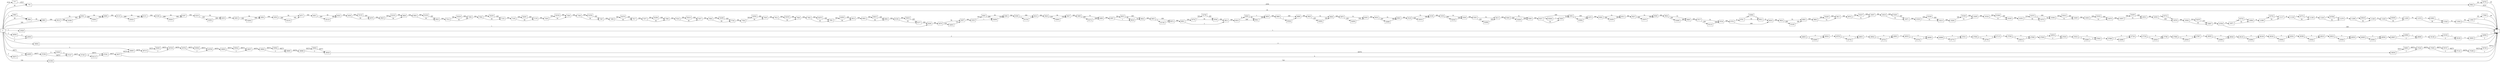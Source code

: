 digraph {
	graph [rankdir=LR]
	node [shape=rectangle]
	777 -> 778 [label=2519]
	778 -> 5982 [label=2559]
	5982 -> 1 [label=2519]
	5982 -> 24702 [label=40]
	5983 -> 5984 [label=1]
	5984 -> 5993 [label=50]
	5993 -> 6016 [label=359]
	6016 -> 6041 [label=50]
	6016 -> 51956 [label=309]
	6041 -> 6089 [label=50]
	6041 -> 52003 [label=309]
	6089 -> 6110 [label=359]
	6110 -> 6131 [label=50]
	6110 -> 52023 [label=309]
	6131 -> 6166 [label=359]
	6166 -> 6187 [label=50]
	6166 -> 52043 [label=309]
	6187 -> 6218 [label=359]
	6218 -> 6239 [label=50]
	6218 -> 52063 [label=309]
	6239 -> 6263 [label=359]
	6263 -> 6284 [label=50]
	6263 -> 52083 [label=309]
	6284 -> 6350 [label=359]
	6350 -> 6371 [label=50]
	6350 -> 52103 [label=309]
	6371 -> 6401 [label=359]
	6401 -> 6422 [label=50]
	6401 -> 52123 [label=309]
	6422 -> 6458 [label=359]
	6458 -> 6479 [label=50]
	6458 -> 52143 [label=309]
	6479 -> 6825 [label=359]
	6825 -> 6846 [label=50]
	6825 -> 52163 [label=309]
	6846 -> 6904 [label=359]
	6904 -> 6925 [label=50]
	6904 -> 52183 [label=309]
	6925 -> 7014 [label=359]
	7014 -> 7056 [label=50]
	7014 -> 52224 [label=309]
	7056 -> 7092 [label=359]
	7092 -> 7122 [label=50]
	7092 -> 52253 [label=309]
	7122 -> 7140 [label=359]
	7140 -> 7179 [label=50]
	7140 -> 52291 [label=309]
	7179 -> 7240 [label=359]
	7240 -> 7284 [label=50]
	7240 -> 52334 [label=309]
	7284 -> 7346 [label=359]
	7346 -> 7367 [label=50]
	7346 -> 52354 [label=309]
	7367 -> 7496 [label=359]
	7496 -> 7517 [label=50]
	7496 -> 52374 [label=309]
	7517 -> 7577 [label=359]
	7577 -> 7598 [label=50]
	7577 -> 52394 [label=309]
	7598 -> 7616 [label=359]
	7616 -> 7637 [label=50]
	7616 -> 52414 [label=309]
	7637 -> 7694 [label=359]
	7694 -> 7739 [label=50]
	7694 -> 52458 [label=309]
	7739 -> 7790 [label=359]
	7790 -> 7835 [label=50]
	7790 -> 52502 [label=309]
	7835 -> 7912 [label=359]
	7912 -> 7946 [label=50]
	7912 -> 52535 [label=309]
	7946 -> 7952 [label=359]
	7952 -> 7991 [label=50]
	7952 -> 52573 [label=309]
	7991 -> 8012 [label=50]
	7991 -> 52593 [label=309]
	8012 -> 8063 [label=359]
	8063 -> 8084 [label=50]
	8063 -> 52613 [label=309]
	8084 -> 8156 [label=359]
	8156 -> 8177 [label=50]
	8156 -> 52633 [label=309]
	8177 -> 8246 [label=359]
	8246 -> 8276 [label=360]
	8276 -> 8297 [label=50]
	8276 -> 52653 [label=310]
	8297 -> 8330 [label=360]
	8330 -> 8363 [label=359]
	8330 -> 52656 [label=1]
	8363 -> 8384 [label=50]
	8363 -> 52656 [label=309]
	8384 -> 8390 [label=360]
	8390 -> 8414 [label=359]
	8390 -> 61152 [label=1]
	8414 -> 8426 [label=360]
	8426 -> 8447 [label=50]
	8426 -> 52693 [label=310]
	8447 -> 8468 [label=360]
	8468 -> 8489 [label=51]
	8468 -> 52713 [label=309]
	8489 -> 8597 [label=360]
	8597 -> 8615 [label=359]
	8597 -> 8618 [label=1]
	8615 -> 8618 [label=50]
	8615 -> 8642 [label=309]
	8618 -> 8642 [label=51]
	8642 -> 8653 [label=360]
	8653 -> 8674 [label=359]
	8653 -> 61192 [label=1]
	8674 -> 8691 [label=360]
	8691 -> 8778 [label=359]
	8691 -> 8812 [label=1]
	8778 -> 8799 [label=50]
	8778 -> 52759 [label=309]
	8799 -> 8812 [label=359]
	8812 -> 8819 [label=360]
	8819 -> 8829 [label=51]
	8819 -> 8841 [label=309]
	8829 -> 8841 [label=50]
	8829 -> 8850 [label=1]
	8841 -> 8850 [label=359]
	8850 -> 8868 [label=360]
	8868 -> 8889 [label=359]
	8868 -> 63624 [label=1]
	8889 -> 8925 [label=360]
	8925 -> 8946 [label=51]
	8925 -> 52800 [label=309]
	8946 -> 8970 [label=360]
	8970 -> 9030 [label=51]
	8970 -> 52859 [label=309]
	9030 -> 9033 [label=360]
	9033 -> 9063 [label=51]
	9033 -> 52888 [label=309]
	9063 -> 9126 [label=360]
	9126 -> 9158 [label=51]
	9126 -> 52919 [label=309]
	9158 -> 9159 [label=360]
	9159 -> 9180 [label=51]
	9159 -> 52939 [label=309]
	9180 -> 9183 [label=360]
	9183 -> 9213 [label=51]
	9183 -> 52968 [label=309]
	9213 -> 9264 [label=360]
	9264 -> 9306 [label=51]
	9264 -> 53009 [label=309]
	9306 -> 9327 [label=360]
	9327 -> 9348 [label=50]
	9327 -> 9354 [label=309]
	9327 -> 63644 [label=1]
	9348 -> 9354 [label=51]
	9354 -> 9375 [label=359]
	9354 -> 63664 [label=1]
	9375 -> 9492 [label=360]
	9492 -> 9513 [label=51]
	9492 -> 53055 [label=309]
	9513 -> 9527 [label=360]
	9527 -> 9548 [label=51]
	9527 -> 53075 [label=309]
	9548 -> 9644 [label=360]
	9644 -> 9665 [label=51]
	9644 -> 53095 [label=309]
	9665 -> 9717 [label=360]
	9717 -> 9738 [label=51]
	9717 -> 53115 [label=309]
	9738 -> 9776 [label=360]
	9776 -> 9791 [label=51]
	9776 -> 9818 [label=309]
	9791 -> 9812 [label=50]
	9791 -> 63684 [label=1]
	9812 -> 9818 [label=51]
	9818 -> 9824 [label=360]
	9824 -> 9854 [label=51]
	9824 -> 53185 [label=309]
	9854 -> 9892 [label=360]
	9892 -> 9913 [label=51]
	9892 -> 53205 [label=309]
	9913 -> 9974 [label=360]
	9974 -> 10007 [label=51]
	9974 -> 53237 [label=309]
	10007 -> 10016 [label=360]
	10016 -> 10071 [label=51]
	10016 -> 53291 [label=309]
	10071 -> 10183 [label=360]
	10183 -> 10213 [label=51]
	10183 -> 53320 [label=309]
	10213 -> 10264 [label=360]
	10264 -> 10285 [label=51]
	10264 -> 53340 [label=309]
	10285 -> 10324 [label=360]
	10324 -> 10345 [label=51]
	10324 -> 53360 [label=309]
	10345 -> 10351 [label=360]
	10351 -> 10372 [label=50]
	10351 -> 53372 [label=310]
	10372 -> 10384 [label=51]
	10384 -> 10405 [label=51]
	10384 -> 53412 [label=309]
	10405 -> 10453 [label=360]
	10453 -> 10474 [label=51]
	10453 -> 53432 [label=309]
	10474 -> 10507 [label=360]
	10507 -> 10531 [label=51]
	10507 -> 53455 [label=309]
	10531 -> 10555 [label=360]
	10555 -> 10576 [label=359]
	10555 -> 63712 [label=1]
	10576 -> 10646 [label=360]
	10646 -> 10667 [label=50]
	10646 -> 53475 [label=310]
	10667 -> 10790 [label=360]
	10790 -> 1 [label=309]
	10790 -> 10871 [label=51]
	10871 -> 10892 [label=50]
	10871 -> 63732 [label=1]
	10892 -> 11096 [label=51]
	11096 -> 11117 [label=50]
	11096 -> 63752 [label=1]
	11117 -> 11138 [label=51]
	11138 -> 11159 [label=50]
	11138 -> 63772 [label=1]
	11159 -> 11243 [label=51]
	11243 -> 11270 [label=50]
	11243 -> 63798 [label=1]
	11270 -> 11288 [label=51]
	11288 -> 11309 [label=50]
	11288 -> 63818 [label=1]
	11309 -> 11429 [label=51]
	11429 -> 11450 [label=50]
	11429 -> 63838 [label=1]
	11450 -> 11474 [label=51]
	11474 -> 11528 [label=50]
	11474 -> 63891 [label=1]
	11528 -> 11954 [label=51]
	11954 -> 1 [label=1]
	11954 -> 11963 [label=50]
	11963 -> 17945 [label=49]
	11963 -> 1 [label=1]
	17945 -> 1 [label=49]
	23926 -> 1 [label=1]
	24702 -> 1 [label=40]
	26592 -> 26593 [label=2]
	26593 -> 26603 [label=3]
	26603 -> 26624 [label=2]
	26603 -> 42665 [label=1]
	26624 -> 26793 [label=3]
	26793 -> 26831 [label=2]
	26793 -> 42702 [label=1]
	26831 -> 26842 [label=3]
	26842 -> 26863 [label=2]
	26842 -> 42722 [label=1]
	26863 -> 26935 [label=3]
	26935 -> 26956 [label=2]
	26935 -> 42742 [label=1]
	26956 -> 26998 [label=3]
	26998 -> 27031 [label=2]
	26998 -> 42774 [label=1]
	27031 -> 27094 [label=3]
	27094 -> 27115 [label=2]
	27094 -> 42794 [label=1]
	27115 -> 27548 [label=3]
	27548 -> 27569 [label=2]
	27548 -> 42814 [label=1]
	27569 -> 27609 [label=3]
	27609 -> 27630 [label=2]
	27609 -> 42834 [label=1]
	27630 -> 27633 [label=3]
	27633 -> 27663 [label=2]
	27633 -> 42863 [label=1]
	27663 -> 27696 [label=3]
	27696 -> 27720 [label=2]
	27696 -> 42886 [label=1]
	27720 -> 27729 [label=3]
	27729 -> 27768 [label=2]
	27729 -> 42924 [label=1]
	27768 -> 27966 [label=3]
	27966 -> 27987 [label=2]
	27966 -> 42944 [label=1]
	27987 -> 28005 [label=3]
	28005 -> 28026 [label=2]
	28005 -> 42964 [label=1]
	28026 -> 28125 [label=3]
	28125 -> 28146 [label=2]
	28125 -> 42984 [label=1]
	28146 -> 28320 [label=3]
	28320 -> 28341 [label=2]
	28320 -> 43004 [label=1]
	28341 -> 28389 [label=3]
	28389 -> 28410 [label=2]
	28389 -> 43024 [label=1]
	28410 -> 28433 [label=3]
	28433 -> 28454 [label=2]
	28433 -> 43044 [label=1]
	28454 -> 28485 [label=3]
	28485 -> 28506 [label=2]
	28485 -> 43064 [label=1]
	28506 -> 28667 [label=3]
	28667 -> 28688 [label=2]
	28667 -> 43084 [label=1]
	28688 -> 30148 [label=3]
	30148 -> 30169 [label=2]
	30148 -> 43104 [label=1]
	30169 -> 30683 [label=3]
	30683 -> 1 [label=2]
	30683 -> 44994 [label=1]
	36664 -> 1 [label=2]
	36665 -> 36715 [label=36576]
	36715 -> 36749 [label=3]
	36715 -> 50465 [label=36573]
	36749 -> 36754 [label=36576]
	36754 -> 36799 [label=3]
	36754 -> 50506 [label=36573]
	36799 -> 36800 [label=36576]
	36800 -> 36837 [label=3]
	36800 -> 50542 [label=36573]
	36837 -> 36864 [label=36576]
	36864 -> 36885 [label=3]
	36864 -> 50562 [label=36573]
	36885 -> 36888 [label=36576]
	36888 -> 36929 [label=3]
	36888 -> 50602 [label=36573]
	36929 -> 36936 [label=36576]
	36936 -> 37026 [label=3]
	36936 -> 50691 [label=36573]
	37026 -> 37065 [label=36576]
	37065 -> 37122 [label=3]
	37065 -> 50747 [label=36573]
	37122 -> 37208 [label=36576]
	37208 -> 1 [label=3]
	37208 -> 50749 [label=36573]
	42665 -> 26624 [label=1]
	42702 -> 26831 [label=1]
	42722 -> 26863 [label=1]
	42742 -> 26956 [label=1]
	42774 -> 27031 [label=1]
	42794 -> 27115 [label=1]
	42814 -> 27569 [label=1]
	42834 -> 27630 [label=1]
	42863 -> 27663 [label=1]
	42886 -> 27720 [label=1]
	42924 -> 27768 [label=1]
	42944 -> 27987 [label=1]
	42964 -> 28026 [label=1]
	42984 -> 28146 [label=1]
	43004 -> 28341 [label=1]
	43024 -> 28410 [label=1]
	43044 -> 28454 [label=1]
	43064 -> 28506 [label=1]
	43084 -> 28688 [label=1]
	43104 -> 30169 [label=1]
	44994 -> 1 [label=1]
	44995 -> 47206 [label=36577]
	47206 -> 47227 [label=36573]
	47206 -> 55093 [label=4]
	47227 -> 47340 [label=36577]
	47340 -> 47361 [label=36573]
	47340 -> 55113 [label=4]
	47361 -> 49377 [label=36577]
	49377 -> 1 [label=4]
	49377 -> 36665 [label=36573]
	50465 -> 36749 [label=36573]
	50506 -> 36799 [label=36573]
	50542 -> 36837 [label=36573]
	50562 -> 36885 [label=36573]
	50602 -> 36929 [label=36573]
	50691 -> 37026 [label=36573]
	50747 -> 37122 [label=36573]
	50749 -> 1 [label=36573]
	51956 -> 6041 [label=309]
	52003 -> 6089 [label=309]
	52023 -> 6131 [label=309]
	52043 -> 6187 [label=309]
	52063 -> 6239 [label=309]
	52083 -> 6284 [label=309]
	52103 -> 6371 [label=309]
	52123 -> 6422 [label=309]
	52143 -> 6479 [label=309]
	52163 -> 6846 [label=309]
	52183 -> 6925 [label=309]
	52224 -> 7056 [label=309]
	52253 -> 7122 [label=309]
	52291 -> 7179 [label=309]
	52334 -> 7284 [label=309]
	52354 -> 7367 [label=309]
	52374 -> 7517 [label=309]
	52394 -> 7598 [label=309]
	52414 -> 7637 [label=309]
	52458 -> 7739 [label=309]
	52502 -> 7835 [label=309]
	52535 -> 7946 [label=309]
	52573 -> 7991 [label=309]
	52593 -> 8012 [label=309]
	52613 -> 8084 [label=309]
	52633 -> 8177 [label=309]
	52653 -> 8297 [label=310]
	52656 -> 8384 [label=310]
	52693 -> 8447 [label=310]
	52713 -> 8489 [label=309]
	52759 -> 8799 [label=309]
	52800 -> 8946 [label=309]
	52859 -> 9030 [label=309]
	52888 -> 9063 [label=309]
	52919 -> 9158 [label=309]
	52939 -> 9180 [label=309]
	52968 -> 9213 [label=309]
	53009 -> 9306 [label=309]
	53055 -> 9513 [label=309]
	53075 -> 9548 [label=309]
	53095 -> 9665 [label=309]
	53115 -> 9738 [label=309]
	53185 -> 9854 [label=309]
	53205 -> 9913 [label=309]
	53237 -> 10007 [label=309]
	53291 -> 10071 [label=309]
	53320 -> 10213 [label=309]
	53340 -> 10285 [label=309]
	53360 -> 10345 [label=309]
	53372 -> 10384 [label=309]
	53372 -> 10372 [label=1]
	53412 -> 10405 [label=309]
	53432 -> 10474 [label=309]
	53455 -> 10531 [label=309]
	53475 -> 10667 [label=310]
	55073 -> 44995 [label=4]
	55093 -> 47227 [label=4]
	55113 -> 47361 [label=4]
	61094 -> 1 [label=725]
	61152 -> 8414 [label=1]
	61192 -> 8674 [label=1]
	63624 -> 8889 [label=1]
	63644 -> 9348 [label=1]
	63664 -> 9375 [label=1]
	63684 -> 9812 [label=1]
	63712 -> 10576 [label=1]
	63732 -> 10892 [label=1]
	63752 -> 11117 [label=1]
	63772 -> 11159 [label=1]
	63798 -> 11270 [label=1]
	63818 -> 11309 [label=1]
	63838 -> 11450 [label=1]
	63891 -> 11528 [label=1]
	0 -> 5983 [label=1]
	0 -> 5984 [label=49]
	0 -> 778 [label=40]
	0 -> 36665 [label=3]
	0 -> 26593 [label=1]
	0 -> 44995 [label=36573]
	0 -> 8246 [label=1]
	0 -> 777 [label=2519]
	0 -> 1 [label=81]
	0 -> 23926 [label=1]
	0 -> 26592 [label=2]
	0 -> 36664 [label=2]
	0 -> 5993 [label=309]
	0 -> 55073 [label=4]
	0 -> 61094 [label=725]
}
